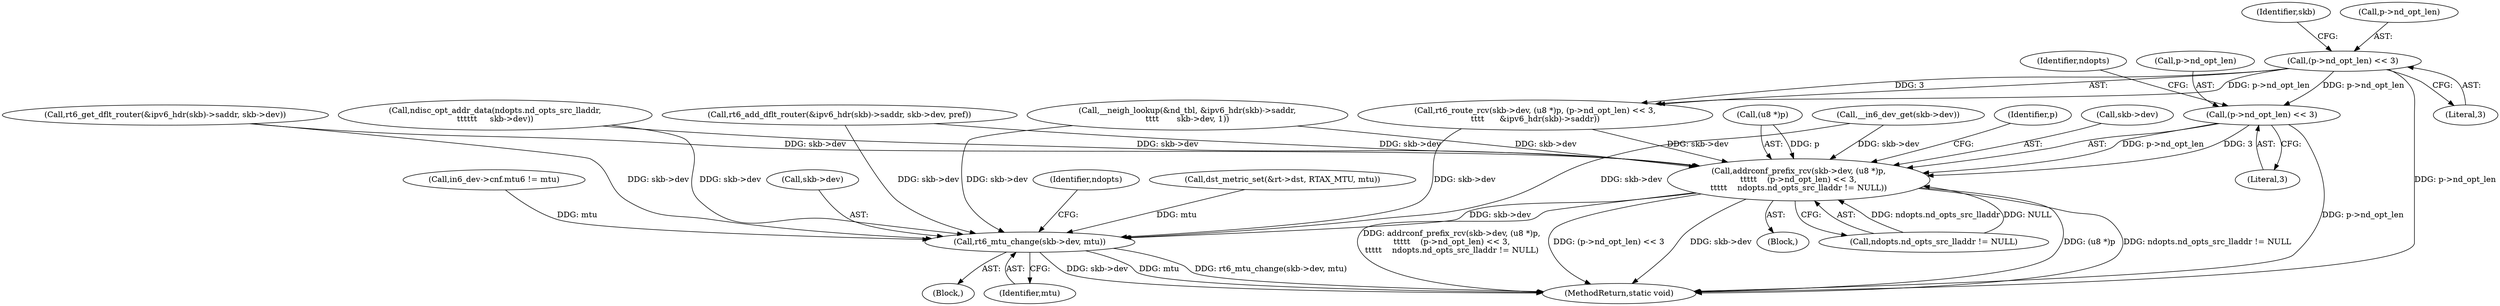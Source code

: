 digraph "0_linux_6fd99094de2b83d1d4c8457f2c83483b2828e75a@pointer" {
"1000970" [label="(Call,(p->nd_opt_len) << 3)"];
"1000907" [label="(Call,(p->nd_opt_len) << 3)"];
"1000963" [label="(Call,addrconf_prefix_rcv(skb->dev, (u8 *)p,\n\t\t\t\t\t    (p->nd_opt_len) << 3,\n\t\t\t\t\t    ndopts.nd_opts_src_lladdr != NULL))"];
"1001055" [label="(Call,rt6_mtu_change(skb->dev, mtu))"];
"1000900" [label="(Call,rt6_route_rcv(skb->dev, (u8 *)p, (p->nd_opt_len) << 3,\n\t\t\t\t      &ipv6_hdr(skb)->saddr))"];
"1000967" [label="(Call,(u8 *)p)"];
"1000911" [label="(Literal,3)"];
"1000204" [label="(Call,__in6_dev_get(skb->dev))"];
"1001059" [label="(Identifier,mtu)"];
"1000465" [label="(Call,rt6_add_dflt_router(&ipv6_hdr(skb)->saddr, skb->dev, pref))"];
"1000962" [label="(Block,)"];
"1000915" [label="(Identifier,skb)"];
"1000974" [label="(Literal,3)"];
"1001062" [label="(Identifier,ndopts)"];
"1001048" [label="(Call,dst_metric_set(&rt->dst, RTAX_MTU, mtu))"];
"1000908" [label="(Call,p->nd_opt_len)"];
"1000975" [label="(Call,ndopts.nd_opts_src_lladdr != NULL)"];
"1000956" [label="(Identifier,p)"];
"1000977" [label="(Identifier,ndopts)"];
"1001104" [label="(MethodReturn,static void)"];
"1001055" [label="(Call,rt6_mtu_change(skb->dev, mtu))"];
"1000970" [label="(Call,(p->nd_opt_len) << 3)"];
"1001031" [label="(Call,in6_dev->cnf.mtu6 != mtu)"];
"1000964" [label="(Call,skb->dev)"];
"1000907" [label="(Call,(p->nd_opt_len) << 3)"];
"1000393" [label="(Call,rt6_get_dflt_router(&ipv6_hdr(skb)->saddr, skb->dev))"];
"1000971" [label="(Call,p->nd_opt_len)"];
"1000755" [label="(Call,ndisc_opt_addr_data(ndopts.nd_opts_src_lladdr,\n\t\t\t\t\t\t     skb->dev))"];
"1001056" [label="(Call,skb->dev)"];
"1000963" [label="(Call,addrconf_prefix_rcv(skb->dev, (u8 *)p,\n\t\t\t\t\t    (p->nd_opt_len) << 3,\n\t\t\t\t\t    ndopts.nd_opts_src_lladdr != NULL))"];
"1000729" [label="(Call,__neigh_lookup(&nd_tbl, &ipv6_hdr(skb)->saddr,\n\t\t\t\t       skb->dev, 1))"];
"1001038" [label="(Block,)"];
"1000970" -> "1000963"  [label="AST: "];
"1000970" -> "1000974"  [label="CFG: "];
"1000971" -> "1000970"  [label="AST: "];
"1000974" -> "1000970"  [label="AST: "];
"1000977" -> "1000970"  [label="CFG: "];
"1000970" -> "1001104"  [label="DDG: p->nd_opt_len"];
"1000970" -> "1000963"  [label="DDG: p->nd_opt_len"];
"1000970" -> "1000963"  [label="DDG: 3"];
"1000907" -> "1000970"  [label="DDG: p->nd_opt_len"];
"1000907" -> "1000900"  [label="AST: "];
"1000907" -> "1000911"  [label="CFG: "];
"1000908" -> "1000907"  [label="AST: "];
"1000911" -> "1000907"  [label="AST: "];
"1000915" -> "1000907"  [label="CFG: "];
"1000907" -> "1001104"  [label="DDG: p->nd_opt_len"];
"1000907" -> "1000900"  [label="DDG: p->nd_opt_len"];
"1000907" -> "1000900"  [label="DDG: 3"];
"1000963" -> "1000962"  [label="AST: "];
"1000963" -> "1000975"  [label="CFG: "];
"1000964" -> "1000963"  [label="AST: "];
"1000967" -> "1000963"  [label="AST: "];
"1000975" -> "1000963"  [label="AST: "];
"1000956" -> "1000963"  [label="CFG: "];
"1000963" -> "1001104"  [label="DDG: skb->dev"];
"1000963" -> "1001104"  [label="DDG: (u8 *)p"];
"1000963" -> "1001104"  [label="DDG: ndopts.nd_opts_src_lladdr != NULL"];
"1000963" -> "1001104"  [label="DDG: addrconf_prefix_rcv(skb->dev, (u8 *)p,\n\t\t\t\t\t    (p->nd_opt_len) << 3,\n\t\t\t\t\t    ndopts.nd_opts_src_lladdr != NULL)"];
"1000963" -> "1001104"  [label="DDG: (p->nd_opt_len) << 3"];
"1000755" -> "1000963"  [label="DDG: skb->dev"];
"1000729" -> "1000963"  [label="DDG: skb->dev"];
"1000465" -> "1000963"  [label="DDG: skb->dev"];
"1000204" -> "1000963"  [label="DDG: skb->dev"];
"1000393" -> "1000963"  [label="DDG: skb->dev"];
"1000900" -> "1000963"  [label="DDG: skb->dev"];
"1000967" -> "1000963"  [label="DDG: p"];
"1000975" -> "1000963"  [label="DDG: ndopts.nd_opts_src_lladdr"];
"1000975" -> "1000963"  [label="DDG: NULL"];
"1000963" -> "1001055"  [label="DDG: skb->dev"];
"1001055" -> "1001038"  [label="AST: "];
"1001055" -> "1001059"  [label="CFG: "];
"1001056" -> "1001055"  [label="AST: "];
"1001059" -> "1001055"  [label="AST: "];
"1001062" -> "1001055"  [label="CFG: "];
"1001055" -> "1001104"  [label="DDG: rt6_mtu_change(skb->dev, mtu)"];
"1001055" -> "1001104"  [label="DDG: skb->dev"];
"1001055" -> "1001104"  [label="DDG: mtu"];
"1000755" -> "1001055"  [label="DDG: skb->dev"];
"1000729" -> "1001055"  [label="DDG: skb->dev"];
"1000465" -> "1001055"  [label="DDG: skb->dev"];
"1000204" -> "1001055"  [label="DDG: skb->dev"];
"1000393" -> "1001055"  [label="DDG: skb->dev"];
"1000900" -> "1001055"  [label="DDG: skb->dev"];
"1001048" -> "1001055"  [label="DDG: mtu"];
"1001031" -> "1001055"  [label="DDG: mtu"];
}
